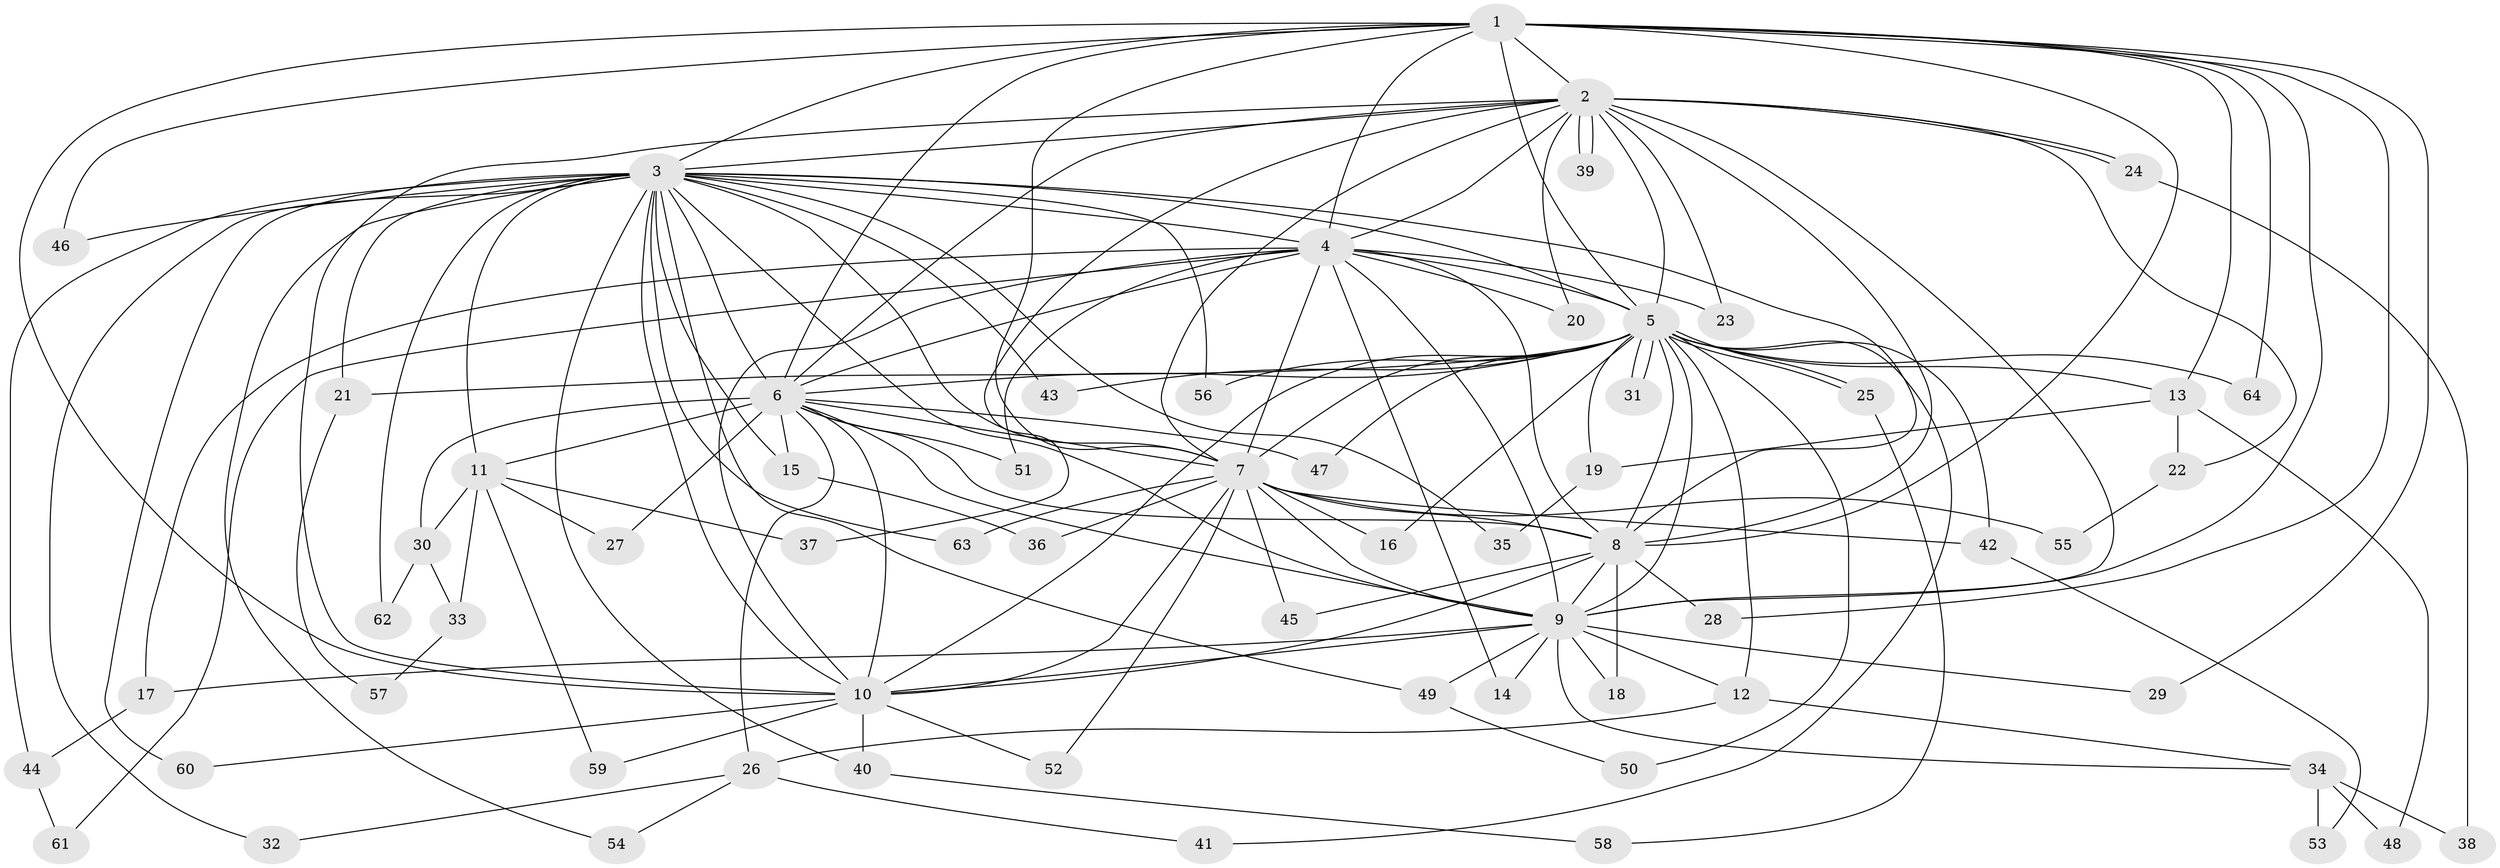 // coarse degree distribution, {12: 0.05128205128205128, 3: 0.2564102564102564, 13: 0.07692307692307693, 2: 0.3076923076923077, 5: 0.07692307692307693, 9: 0.02564102564102564, 4: 0.05128205128205128, 6: 0.02564102564102564, 1: 0.05128205128205128, 20: 0.05128205128205128, 11: 0.02564102564102564}
// Generated by graph-tools (version 1.1) at 2025/36/03/04/25 23:36:23]
// undirected, 64 vertices, 153 edges
graph export_dot {
  node [color=gray90,style=filled];
  1;
  2;
  3;
  4;
  5;
  6;
  7;
  8;
  9;
  10;
  11;
  12;
  13;
  14;
  15;
  16;
  17;
  18;
  19;
  20;
  21;
  22;
  23;
  24;
  25;
  26;
  27;
  28;
  29;
  30;
  31;
  32;
  33;
  34;
  35;
  36;
  37;
  38;
  39;
  40;
  41;
  42;
  43;
  44;
  45;
  46;
  47;
  48;
  49;
  50;
  51;
  52;
  53;
  54;
  55;
  56;
  57;
  58;
  59;
  60;
  61;
  62;
  63;
  64;
  1 -- 2;
  1 -- 3;
  1 -- 4;
  1 -- 5;
  1 -- 6;
  1 -- 7;
  1 -- 8;
  1 -- 9;
  1 -- 10;
  1 -- 13;
  1 -- 28;
  1 -- 29;
  1 -- 46;
  1 -- 64;
  2 -- 3;
  2 -- 4;
  2 -- 5;
  2 -- 6;
  2 -- 7;
  2 -- 8;
  2 -- 9;
  2 -- 10;
  2 -- 20;
  2 -- 22;
  2 -- 23;
  2 -- 24;
  2 -- 24;
  2 -- 37;
  2 -- 39;
  2 -- 39;
  3 -- 4;
  3 -- 5;
  3 -- 6;
  3 -- 7;
  3 -- 8;
  3 -- 9;
  3 -- 10;
  3 -- 11;
  3 -- 15;
  3 -- 21;
  3 -- 32;
  3 -- 35;
  3 -- 40;
  3 -- 43;
  3 -- 44;
  3 -- 46;
  3 -- 49;
  3 -- 54;
  3 -- 56;
  3 -- 60;
  3 -- 62;
  3 -- 63;
  4 -- 5;
  4 -- 6;
  4 -- 7;
  4 -- 8;
  4 -- 9;
  4 -- 10;
  4 -- 14;
  4 -- 17;
  4 -- 20;
  4 -- 23;
  4 -- 51;
  4 -- 61;
  5 -- 6;
  5 -- 7;
  5 -- 8;
  5 -- 9;
  5 -- 10;
  5 -- 12;
  5 -- 13;
  5 -- 16;
  5 -- 19;
  5 -- 21;
  5 -- 25;
  5 -- 25;
  5 -- 31;
  5 -- 31;
  5 -- 41;
  5 -- 42;
  5 -- 43;
  5 -- 47;
  5 -- 50;
  5 -- 56;
  5 -- 64;
  6 -- 7;
  6 -- 8;
  6 -- 9;
  6 -- 10;
  6 -- 11;
  6 -- 15;
  6 -- 26;
  6 -- 27;
  6 -- 30;
  6 -- 47;
  6 -- 51;
  7 -- 8;
  7 -- 9;
  7 -- 10;
  7 -- 16;
  7 -- 36;
  7 -- 42;
  7 -- 45;
  7 -- 52;
  7 -- 55;
  7 -- 63;
  8 -- 9;
  8 -- 10;
  8 -- 18;
  8 -- 28;
  8 -- 45;
  9 -- 10;
  9 -- 12;
  9 -- 14;
  9 -- 17;
  9 -- 18;
  9 -- 29;
  9 -- 34;
  9 -- 49;
  10 -- 40;
  10 -- 52;
  10 -- 59;
  10 -- 60;
  11 -- 27;
  11 -- 30;
  11 -- 33;
  11 -- 37;
  11 -- 59;
  12 -- 26;
  12 -- 34;
  13 -- 19;
  13 -- 22;
  13 -- 48;
  15 -- 36;
  17 -- 44;
  19 -- 35;
  21 -- 57;
  22 -- 55;
  24 -- 38;
  25 -- 58;
  26 -- 32;
  26 -- 41;
  26 -- 54;
  30 -- 33;
  30 -- 62;
  33 -- 57;
  34 -- 38;
  34 -- 48;
  34 -- 53;
  40 -- 58;
  42 -- 53;
  44 -- 61;
  49 -- 50;
}

